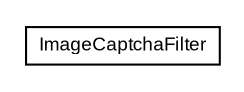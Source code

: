 #!/usr/local/bin/dot
#
# Class diagram 
# Generated by UmlGraph version 4.6 (http://www.spinellis.gr/sw/umlgraph)
#

digraph G {
	edge [fontname="arial",fontsize=10,labelfontname="arial",labelfontsize=10];
	node [fontname="arial",fontsize=10,shape=plaintext];
	// com.octo.captcha.module.filter.image.ImageCaptchaFilter
	c3 [label=<<table border="0" cellborder="1" cellspacing="0" cellpadding="2" port="p" href="./ImageCaptchaFilter.html">
		<tr><td><table border="0" cellspacing="0" cellpadding="1">
			<tr><td> ImageCaptchaFilter </td></tr>
		</table></td></tr>
		</table>>, fontname="arial", fontcolor="black", fontsize=9.0];
}


